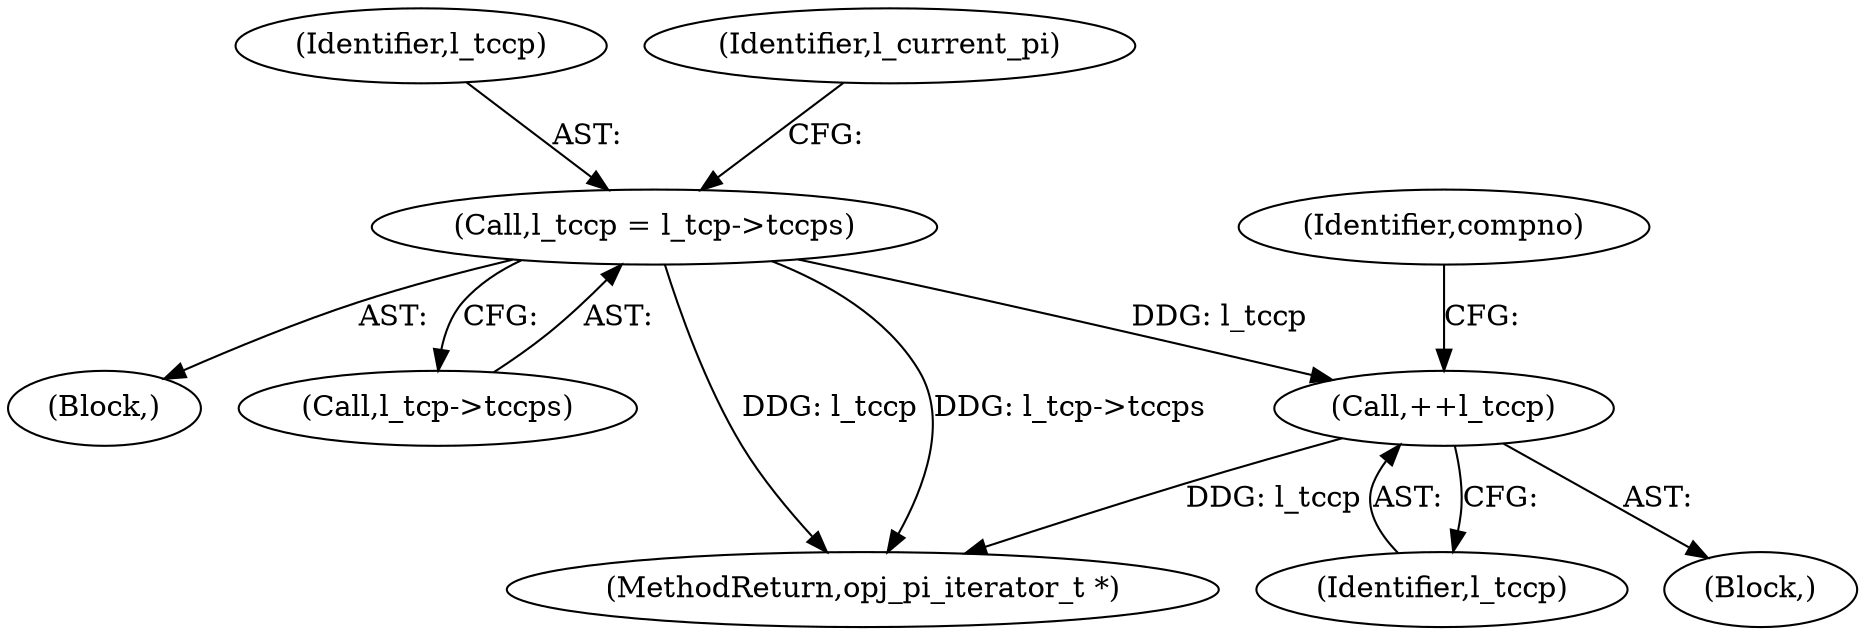 digraph "0_openjpeg_ef01f18dfc6780b776d0674ed3e7415c6ef54d24@pointer" {
"1000673" [label="(Call,++l_tccp)"];
"1000545" [label="(Call,l_tccp = l_tcp->tccps)"];
"1000546" [label="(Identifier,l_tccp)"];
"1000601" [label="(Block,)"];
"1000552" [label="(Identifier,l_current_pi)"];
"1000674" [label="(Identifier,l_tccp)"];
"1000534" [label="(Block,)"];
"1000547" [label="(Call,l_tcp->tccps)"];
"1000600" [label="(Identifier,compno)"];
"1000545" [label="(Call,l_tccp = l_tcp->tccps)"];
"1000673" [label="(Call,++l_tccp)"];
"1000715" [label="(MethodReturn,opj_pi_iterator_t *)"];
"1000673" -> "1000601"  [label="AST: "];
"1000673" -> "1000674"  [label="CFG: "];
"1000674" -> "1000673"  [label="AST: "];
"1000600" -> "1000673"  [label="CFG: "];
"1000673" -> "1000715"  [label="DDG: l_tccp"];
"1000545" -> "1000673"  [label="DDG: l_tccp"];
"1000545" -> "1000534"  [label="AST: "];
"1000545" -> "1000547"  [label="CFG: "];
"1000546" -> "1000545"  [label="AST: "];
"1000547" -> "1000545"  [label="AST: "];
"1000552" -> "1000545"  [label="CFG: "];
"1000545" -> "1000715"  [label="DDG: l_tccp"];
"1000545" -> "1000715"  [label="DDG: l_tcp->tccps"];
}
